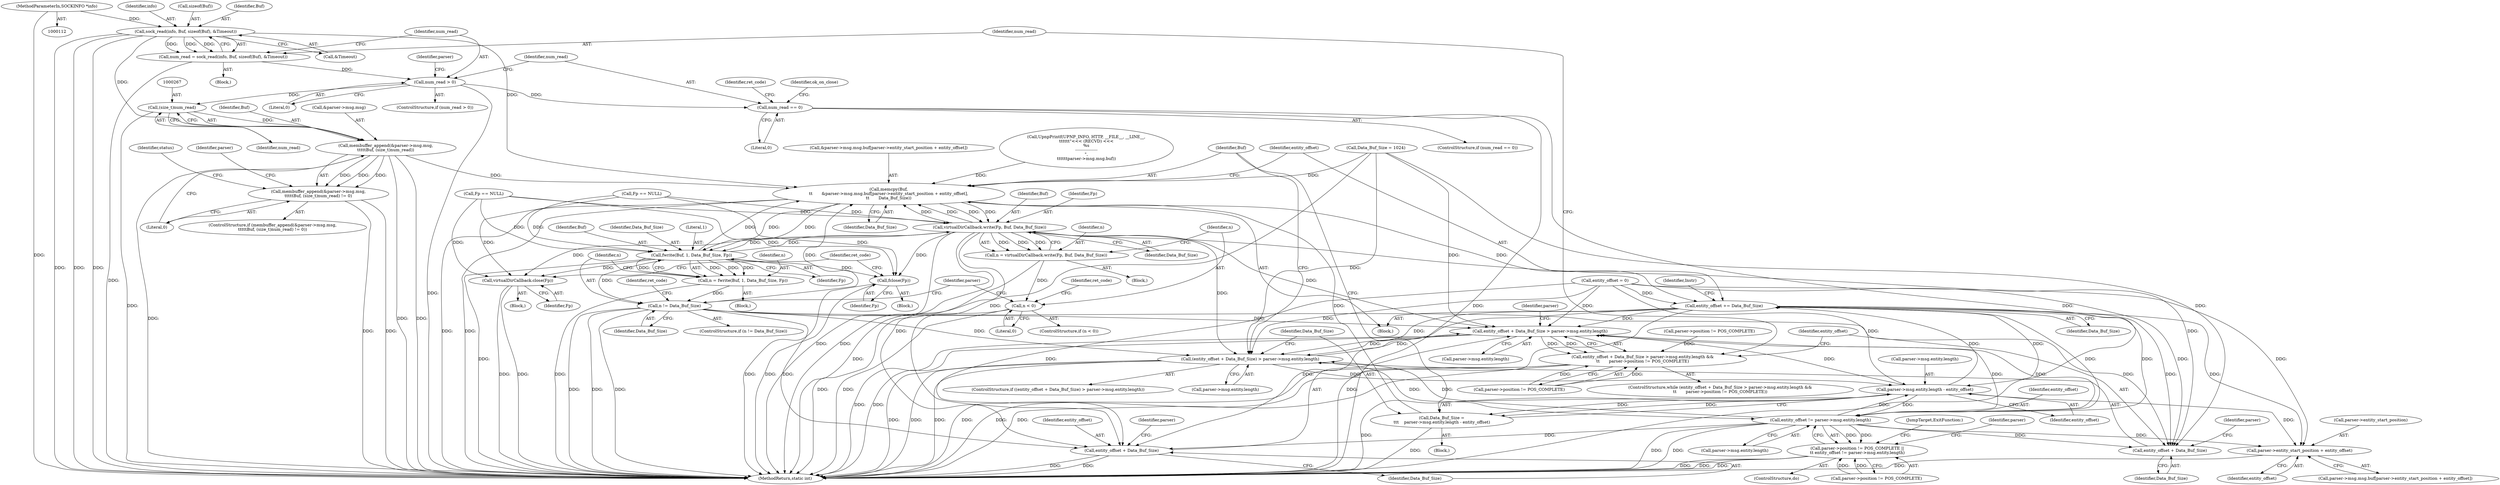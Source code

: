 digraph "0_pupnp-code_be0a01bdb83395d9f3a5ea09c1308a4f1a972cbd@API" {
"1000244" [label="(Call,sock_read(info, Buf, sizeof(Buf), &Timeout))"];
"1000114" [label="(MethodParameterIn,SOCKINFO *info)"];
"1000242" [label="(Call,num_read = sock_read(info, Buf, sizeof(Buf), &Timeout))"];
"1000252" [label="(Call,num_read > 0)"];
"1000266" [label="(Call,(size_t)num_read)"];
"1000258" [label="(Call,membuffer_append(&parser->msg.msg,\n\t\t\t\t\tBuf, (size_t)num_read))"];
"1000257" [label="(Call,membuffer_append(&parser->msg.msg,\n\t\t\t\t\tBuf, (size_t)num_read) != 0)"];
"1000383" [label="(Call,memcpy(Buf,\n\t\t       &parser->msg.msg.buf[parser->entity_start_position + entity_offset],\n\t\t       Data_Buf_Size))"];
"1000400" [label="(Call,entity_offset += Data_Buf_Size)"];
"1000225" [label="(Call,entity_offset + Data_Buf_Size > parser->msg.entity.length)"];
"1000224" [label="(Call,entity_offset + Data_Buf_Size > parser->msg.entity.length &&\n\t\t       parser->position != POS_COMPLETE)"];
"1000360" [label="(Call,(entity_offset + Data_Buf_Size) > parser->msg.entity.length)"];
"1000374" [label="(Call,parser->msg.entity.length - entity_offset)"];
"1000372" [label="(Call,Data_Buf_Size =\n\t\t\t    parser->msg.entity.length - entity_offset)"];
"1000394" [label="(Call,parser->entity_start_position + entity_offset)"];
"1000451" [label="(Call,entity_offset != parser->msg.entity.length)"];
"1000226" [label="(Call,entity_offset + Data_Buf_Size)"];
"1000361" [label="(Call,entity_offset + Data_Buf_Size)"];
"1000445" [label="(Call,parser->position != POS_COMPLETE ||\n\t\t entity_offset != parser->msg.entity.length)"];
"1000413" [label="(Call,virtualDirCallback.write(Fp, Buf, Data_Buf_Size))"];
"1000411" [label="(Call,n = virtualDirCallback.write(Fp, Buf, Data_Buf_Size))"];
"1000418" [label="(Call,n < 0)"];
"1000431" [label="(Call,fwrite(Buf, 1, Data_Buf_Size, Fp))"];
"1000429" [label="(Call,n = fwrite(Buf, 1, Data_Buf_Size, Fp))"];
"1000437" [label="(Call,n != Data_Buf_Size)"];
"1000468" [label="(Call,virtualDirCallback.close(Fp))"];
"1000472" [label="(Call,fclose(Fp))"];
"1000312" [label="(Call,num_read == 0)"];
"1000224" [label="(Call,entity_offset + Data_Buf_Size > parser->msg.entity.length &&\n\t\t       parser->position != POS_COMPLETE)"];
"1000227" [label="(Identifier,entity_offset)"];
"1000400" [label="(Call,entity_offset += Data_Buf_Size)"];
"1000241" [label="(Block,)"];
"1000438" [label="(Identifier,n)"];
"1000385" [label="(Call,&parser->msg.msg.buf[parser->entity_start_position + entity_offset])"];
"1000226" [label="(Call,entity_offset + Data_Buf_Size)"];
"1000359" [label="(ControlStructure,if ((entity_offset + Data_Buf_Size) > parser->msg.entity.length))"];
"1000420" [label="(Literal,0)"];
"1000252" [label="(Call,num_read > 0)"];
"1000367" [label="(Identifier,parser)"];
"1000416" [label="(Identifier,Data_Buf_Size)"];
"1000399" [label="(Identifier,Data_Buf_Size)"];
"1000386" [label="(Call,parser->msg.msg.buf[parser->entity_start_position + entity_offset])"];
"1000257" [label="(Call,membuffer_append(&parser->msg.msg,\n\t\t\t\t\tBuf, (size_t)num_read) != 0)"];
"1000417" [label="(ControlStructure,if (n < 0))"];
"1000442" [label="(Identifier,ret_code)"];
"1000364" [label="(Call,parser->msg.entity.length)"];
"1000472" [label="(Call,fclose(Fp))"];
"1000375" [label="(Call,parser->msg.entity.length)"];
"1000405" [label="(Identifier,Instr)"];
"1000432" [label="(Identifier,Buf)"];
"1000473" [label="(Identifier,Fp)"];
"1000371" [label="(Block,)"];
"1000175" [label="(Call,Fp == NULL)"];
"1000362" [label="(Identifier,entity_offset)"];
"1000312" [label="(Call,num_read == 0)"];
"1000268" [label="(Identifier,num_read)"];
"1000434" [label="(Identifier,Data_Buf_Size)"];
"1000225" [label="(Call,entity_offset + Data_Buf_Size > parser->msg.entity.length)"];
"1000188" [label="(Call,parser->position != POS_COMPLETE)"];
"1000246" [label="(Identifier,Buf)"];
"1000185" [label="(ControlStructure,do)"];
"1000423" [label="(Identifier,ret_code)"];
"1000460" [label="(JumpTarget,ExitFunction:)"];
"1000361" [label="(Call,entity_offset + Data_Buf_Size)"];
"1000258" [label="(Call,membuffer_append(&parser->msg.msg,\n\t\t\t\t\tBuf, (size_t)num_read))"];
"1000265" [label="(Identifier,Buf)"];
"1000253" [label="(Identifier,num_read)"];
"1000433" [label="(Literal,1)"];
"1000119" [label="(Call,Data_Buf_Size = 1024)"];
"1000429" [label="(Call,n = fwrite(Buf, 1, Data_Buf_Size, Fp))"];
"1000439" [label="(Identifier,Data_Buf_Size)"];
"1000162" [label="(Call,Fp == NULL)"];
"1000418" [label="(Call,n < 0)"];
"1000138" [label="(Call,entity_offset = 0)"];
"1000415" [label="(Identifier,Buf)"];
"1000419" [label="(Identifier,n)"];
"1000229" [label="(Call,parser->msg.entity.length)"];
"1000259" [label="(Call,&parser->msg.msg)"];
"1000382" [label="(Identifier,entity_offset)"];
"1000384" [label="(Identifier,Buf)"];
"1000245" [label="(Identifier,info)"];
"1000242" [label="(Call,num_read = sock_read(info, Buf, sizeof(Buf), &Timeout))"];
"1000446" [label="(Call,parser->position != POS_COMPLETE)"];
"1000437" [label="(Call,n != Data_Buf_Size)"];
"1000228" [label="(Identifier,Data_Buf_Size)"];
"1000232" [label="(Identifier,parser)"];
"1000412" [label="(Identifier,n)"];
"1000448" [label="(Identifier,parser)"];
"1000427" [label="(Block,)"];
"1000451" [label="(Call,entity_offset != parser->msg.entity.length)"];
"1000190" [label="(Identifier,parser)"];
"1000452" [label="(Identifier,entity_offset)"];
"1000409" [label="(Block,)"];
"1000254" [label="(Literal,0)"];
"1000114" [label="(MethodParameterIn,SOCKINFO *info)"];
"1000476" [label="(MethodReturn,static int)"];
"1000186" [label="(Block,)"];
"1000411" [label="(Call,n = virtualDirCallback.write(Fp, Buf, Data_Buf_Size))"];
"1000435" [label="(Identifier,Fp)"];
"1000383" [label="(Call,memcpy(Buf,\n\t\t       &parser->msg.msg.buf[parser->entity_start_position + entity_offset],\n\t\t       Data_Buf_Size))"];
"1000314" [label="(Literal,0)"];
"1000269" [label="(Literal,0)"];
"1000266" [label="(Call,(size_t)num_read)"];
"1000475" [label="(Identifier,ret_code)"];
"1000374" [label="(Call,parser->msg.entity.length - entity_offset)"];
"1000468" [label="(Call,virtualDirCallback.close(Fp))"];
"1000244" [label="(Call,sock_read(info, Buf, sizeof(Buf), &Timeout))"];
"1000363" [label="(Identifier,Data_Buf_Size)"];
"1000431" [label="(Call,fwrite(Buf, 1, Data_Buf_Size, Fp))"];
"1000238" [label="(Identifier,parser)"];
"1000223" [label="(ControlStructure,while (entity_offset + Data_Buf_Size > parser->msg.entity.length &&\n\t\t       parser->position != POS_COMPLETE))"];
"1000445" [label="(Call,parser->position != POS_COMPLETE ||\n\t\t entity_offset != parser->msg.entity.length)"];
"1000401" [label="(Identifier,entity_offset)"];
"1000467" [label="(Block,)"];
"1000394" [label="(Call,parser->entity_start_position + entity_offset)"];
"1000471" [label="(Block,)"];
"1000262" [label="(Identifier,parser)"];
"1000414" [label="(Identifier,Fp)"];
"1000372" [label="(Call,Data_Buf_Size =\n\t\t\t    parser->msg.entity.length - entity_offset)"];
"1000436" [label="(ControlStructure,if (n != Data_Buf_Size))"];
"1000313" [label="(Identifier,num_read)"];
"1000469" [label="(Identifier,Fp)"];
"1000247" [label="(Call,sizeof(Buf))"];
"1000251" [label="(ControlStructure,if (num_read > 0))"];
"1000256" [label="(ControlStructure,if (membuffer_append(&parser->msg.msg,\n\t\t\t\t\tBuf, (size_t)num_read) != 0))"];
"1000453" [label="(Call,parser->msg.entity.length)"];
"1000311" [label="(ControlStructure,if (num_read == 0))"];
"1000395" [label="(Call,parser->entity_start_position)"];
"1000281" [label="(Identifier,status)"];
"1000402" [label="(Identifier,Data_Buf_Size)"];
"1000236" [label="(Call,parser->position != POS_COMPLETE)"];
"1000249" [label="(Call,&Timeout)"];
"1000413" [label="(Call,virtualDirCallback.write(Fp, Buf, Data_Buf_Size))"];
"1000273" [label="(Identifier,parser)"];
"1000356" [label="(Identifier,ret_code)"];
"1000373" [label="(Identifier,Data_Buf_Size)"];
"1000319" [label="(Call,UpnpPrintf(UPNP_INFO, HTTP, __FILE__, __LINE__,\n\t\t\t\t\t\t\"<<< (RECVD) <<<\n%s\n-----------------\n\",\n\t\t\t\t\t\tparser->msg.msg.buf))"];
"1000243" [label="(Identifier,num_read)"];
"1000430" [label="(Identifier,n)"];
"1000398" [label="(Identifier,entity_offset)"];
"1000360" [label="(Call,(entity_offset + Data_Buf_Size) > parser->msg.entity.length)"];
"1000317" [label="(Identifier,ok_on_close)"];
"1000244" -> "1000242"  [label="AST: "];
"1000244" -> "1000249"  [label="CFG: "];
"1000245" -> "1000244"  [label="AST: "];
"1000246" -> "1000244"  [label="AST: "];
"1000247" -> "1000244"  [label="AST: "];
"1000249" -> "1000244"  [label="AST: "];
"1000242" -> "1000244"  [label="CFG: "];
"1000244" -> "1000476"  [label="DDG: "];
"1000244" -> "1000476"  [label="DDG: "];
"1000244" -> "1000476"  [label="DDG: "];
"1000244" -> "1000242"  [label="DDG: "];
"1000244" -> "1000242"  [label="DDG: "];
"1000244" -> "1000242"  [label="DDG: "];
"1000114" -> "1000244"  [label="DDG: "];
"1000244" -> "1000258"  [label="DDG: "];
"1000244" -> "1000383"  [label="DDG: "];
"1000114" -> "1000112"  [label="AST: "];
"1000114" -> "1000476"  [label="DDG: "];
"1000242" -> "1000241"  [label="AST: "];
"1000243" -> "1000242"  [label="AST: "];
"1000253" -> "1000242"  [label="CFG: "];
"1000242" -> "1000476"  [label="DDG: "];
"1000242" -> "1000252"  [label="DDG: "];
"1000252" -> "1000251"  [label="AST: "];
"1000252" -> "1000254"  [label="CFG: "];
"1000253" -> "1000252"  [label="AST: "];
"1000254" -> "1000252"  [label="AST: "];
"1000262" -> "1000252"  [label="CFG: "];
"1000313" -> "1000252"  [label="CFG: "];
"1000252" -> "1000476"  [label="DDG: "];
"1000252" -> "1000266"  [label="DDG: "];
"1000252" -> "1000312"  [label="DDG: "];
"1000266" -> "1000258"  [label="AST: "];
"1000266" -> "1000268"  [label="CFG: "];
"1000267" -> "1000266"  [label="AST: "];
"1000268" -> "1000266"  [label="AST: "];
"1000258" -> "1000266"  [label="CFG: "];
"1000266" -> "1000476"  [label="DDG: "];
"1000266" -> "1000258"  [label="DDG: "];
"1000258" -> "1000257"  [label="AST: "];
"1000259" -> "1000258"  [label="AST: "];
"1000265" -> "1000258"  [label="AST: "];
"1000269" -> "1000258"  [label="CFG: "];
"1000258" -> "1000476"  [label="DDG: "];
"1000258" -> "1000476"  [label="DDG: "];
"1000258" -> "1000476"  [label="DDG: "];
"1000258" -> "1000257"  [label="DDG: "];
"1000258" -> "1000257"  [label="DDG: "];
"1000258" -> "1000257"  [label="DDG: "];
"1000258" -> "1000383"  [label="DDG: "];
"1000257" -> "1000256"  [label="AST: "];
"1000257" -> "1000269"  [label="CFG: "];
"1000269" -> "1000257"  [label="AST: "];
"1000273" -> "1000257"  [label="CFG: "];
"1000281" -> "1000257"  [label="CFG: "];
"1000257" -> "1000476"  [label="DDG: "];
"1000257" -> "1000476"  [label="DDG: "];
"1000383" -> "1000186"  [label="AST: "];
"1000383" -> "1000399"  [label="CFG: "];
"1000384" -> "1000383"  [label="AST: "];
"1000385" -> "1000383"  [label="AST: "];
"1000399" -> "1000383"  [label="AST: "];
"1000401" -> "1000383"  [label="CFG: "];
"1000383" -> "1000476"  [label="DDG: "];
"1000383" -> "1000476"  [label="DDG: "];
"1000431" -> "1000383"  [label="DDG: "];
"1000413" -> "1000383"  [label="DDG: "];
"1000413" -> "1000383"  [label="DDG: "];
"1000319" -> "1000383"  [label="DDG: "];
"1000372" -> "1000383"  [label="DDG: "];
"1000119" -> "1000383"  [label="DDG: "];
"1000437" -> "1000383"  [label="DDG: "];
"1000383" -> "1000400"  [label="DDG: "];
"1000383" -> "1000413"  [label="DDG: "];
"1000383" -> "1000413"  [label="DDG: "];
"1000383" -> "1000431"  [label="DDG: "];
"1000383" -> "1000431"  [label="DDG: "];
"1000400" -> "1000186"  [label="AST: "];
"1000400" -> "1000402"  [label="CFG: "];
"1000401" -> "1000400"  [label="AST: "];
"1000402" -> "1000400"  [label="AST: "];
"1000405" -> "1000400"  [label="CFG: "];
"1000400" -> "1000476"  [label="DDG: "];
"1000400" -> "1000225"  [label="DDG: "];
"1000400" -> "1000226"  [label="DDG: "];
"1000400" -> "1000360"  [label="DDG: "];
"1000400" -> "1000361"  [label="DDG: "];
"1000400" -> "1000374"  [label="DDG: "];
"1000400" -> "1000394"  [label="DDG: "];
"1000374" -> "1000400"  [label="DDG: "];
"1000138" -> "1000400"  [label="DDG: "];
"1000451" -> "1000400"  [label="DDG: "];
"1000400" -> "1000451"  [label="DDG: "];
"1000225" -> "1000224"  [label="AST: "];
"1000225" -> "1000229"  [label="CFG: "];
"1000226" -> "1000225"  [label="AST: "];
"1000229" -> "1000225"  [label="AST: "];
"1000238" -> "1000225"  [label="CFG: "];
"1000224" -> "1000225"  [label="CFG: "];
"1000225" -> "1000476"  [label="DDG: "];
"1000225" -> "1000476"  [label="DDG: "];
"1000225" -> "1000224"  [label="DDG: "];
"1000225" -> "1000224"  [label="DDG: "];
"1000138" -> "1000225"  [label="DDG: "];
"1000451" -> "1000225"  [label="DDG: "];
"1000451" -> "1000225"  [label="DDG: "];
"1000413" -> "1000225"  [label="DDG: "];
"1000119" -> "1000225"  [label="DDG: "];
"1000437" -> "1000225"  [label="DDG: "];
"1000374" -> "1000225"  [label="DDG: "];
"1000360" -> "1000225"  [label="DDG: "];
"1000225" -> "1000360"  [label="DDG: "];
"1000224" -> "1000223"  [label="AST: "];
"1000224" -> "1000236"  [label="CFG: "];
"1000236" -> "1000224"  [label="AST: "];
"1000243" -> "1000224"  [label="CFG: "];
"1000362" -> "1000224"  [label="CFG: "];
"1000224" -> "1000476"  [label="DDG: "];
"1000224" -> "1000476"  [label="DDG: "];
"1000224" -> "1000476"  [label="DDG: "];
"1000236" -> "1000224"  [label="DDG: "];
"1000236" -> "1000224"  [label="DDG: "];
"1000188" -> "1000224"  [label="DDG: "];
"1000360" -> "1000359"  [label="AST: "];
"1000360" -> "1000364"  [label="CFG: "];
"1000361" -> "1000360"  [label="AST: "];
"1000364" -> "1000360"  [label="AST: "];
"1000373" -> "1000360"  [label="CFG: "];
"1000384" -> "1000360"  [label="CFG: "];
"1000360" -> "1000476"  [label="DDG: "];
"1000360" -> "1000476"  [label="DDG: "];
"1000360" -> "1000476"  [label="DDG: "];
"1000138" -> "1000360"  [label="DDG: "];
"1000451" -> "1000360"  [label="DDG: "];
"1000413" -> "1000360"  [label="DDG: "];
"1000119" -> "1000360"  [label="DDG: "];
"1000437" -> "1000360"  [label="DDG: "];
"1000360" -> "1000374"  [label="DDG: "];
"1000360" -> "1000451"  [label="DDG: "];
"1000374" -> "1000372"  [label="AST: "];
"1000374" -> "1000382"  [label="CFG: "];
"1000375" -> "1000374"  [label="AST: "];
"1000382" -> "1000374"  [label="AST: "];
"1000372" -> "1000374"  [label="CFG: "];
"1000374" -> "1000476"  [label="DDG: "];
"1000374" -> "1000372"  [label="DDG: "];
"1000374" -> "1000372"  [label="DDG: "];
"1000138" -> "1000374"  [label="DDG: "];
"1000451" -> "1000374"  [label="DDG: "];
"1000374" -> "1000394"  [label="DDG: "];
"1000374" -> "1000451"  [label="DDG: "];
"1000372" -> "1000371"  [label="AST: "];
"1000373" -> "1000372"  [label="AST: "];
"1000384" -> "1000372"  [label="CFG: "];
"1000372" -> "1000476"  [label="DDG: "];
"1000394" -> "1000386"  [label="AST: "];
"1000394" -> "1000398"  [label="CFG: "];
"1000395" -> "1000394"  [label="AST: "];
"1000398" -> "1000394"  [label="AST: "];
"1000386" -> "1000394"  [label="CFG: "];
"1000394" -> "1000476"  [label="DDG: "];
"1000138" -> "1000394"  [label="DDG: "];
"1000451" -> "1000394"  [label="DDG: "];
"1000451" -> "1000445"  [label="AST: "];
"1000451" -> "1000453"  [label="CFG: "];
"1000452" -> "1000451"  [label="AST: "];
"1000453" -> "1000451"  [label="AST: "];
"1000445" -> "1000451"  [label="CFG: "];
"1000451" -> "1000476"  [label="DDG: "];
"1000451" -> "1000476"  [label="DDG: "];
"1000451" -> "1000226"  [label="DDG: "];
"1000451" -> "1000361"  [label="DDG: "];
"1000451" -> "1000445"  [label="DDG: "];
"1000451" -> "1000445"  [label="DDG: "];
"1000226" -> "1000228"  [label="CFG: "];
"1000227" -> "1000226"  [label="AST: "];
"1000228" -> "1000226"  [label="AST: "];
"1000232" -> "1000226"  [label="CFG: "];
"1000226" -> "1000476"  [label="DDG: "];
"1000226" -> "1000476"  [label="DDG: "];
"1000138" -> "1000226"  [label="DDG: "];
"1000413" -> "1000226"  [label="DDG: "];
"1000119" -> "1000226"  [label="DDG: "];
"1000437" -> "1000226"  [label="DDG: "];
"1000361" -> "1000363"  [label="CFG: "];
"1000362" -> "1000361"  [label="AST: "];
"1000363" -> "1000361"  [label="AST: "];
"1000367" -> "1000361"  [label="CFG: "];
"1000138" -> "1000361"  [label="DDG: "];
"1000413" -> "1000361"  [label="DDG: "];
"1000119" -> "1000361"  [label="DDG: "];
"1000437" -> "1000361"  [label="DDG: "];
"1000445" -> "1000185"  [label="AST: "];
"1000445" -> "1000446"  [label="CFG: "];
"1000446" -> "1000445"  [label="AST: "];
"1000190" -> "1000445"  [label="CFG: "];
"1000460" -> "1000445"  [label="CFG: "];
"1000445" -> "1000476"  [label="DDG: "];
"1000445" -> "1000476"  [label="DDG: "];
"1000445" -> "1000476"  [label="DDG: "];
"1000446" -> "1000445"  [label="DDG: "];
"1000446" -> "1000445"  [label="DDG: "];
"1000413" -> "1000411"  [label="AST: "];
"1000413" -> "1000416"  [label="CFG: "];
"1000414" -> "1000413"  [label="AST: "];
"1000415" -> "1000413"  [label="AST: "];
"1000416" -> "1000413"  [label="AST: "];
"1000411" -> "1000413"  [label="CFG: "];
"1000413" -> "1000476"  [label="DDG: "];
"1000413" -> "1000476"  [label="DDG: "];
"1000413" -> "1000411"  [label="DDG: "];
"1000413" -> "1000411"  [label="DDG: "];
"1000413" -> "1000411"  [label="DDG: "];
"1000175" -> "1000413"  [label="DDG: "];
"1000431" -> "1000413"  [label="DDG: "];
"1000162" -> "1000413"  [label="DDG: "];
"1000413" -> "1000431"  [label="DDG: "];
"1000413" -> "1000468"  [label="DDG: "];
"1000413" -> "1000472"  [label="DDG: "];
"1000411" -> "1000409"  [label="AST: "];
"1000412" -> "1000411"  [label="AST: "];
"1000419" -> "1000411"  [label="CFG: "];
"1000411" -> "1000476"  [label="DDG: "];
"1000411" -> "1000418"  [label="DDG: "];
"1000418" -> "1000417"  [label="AST: "];
"1000418" -> "1000420"  [label="CFG: "];
"1000419" -> "1000418"  [label="AST: "];
"1000420" -> "1000418"  [label="AST: "];
"1000448" -> "1000418"  [label="CFG: "];
"1000423" -> "1000418"  [label="CFG: "];
"1000418" -> "1000476"  [label="DDG: "];
"1000418" -> "1000476"  [label="DDG: "];
"1000431" -> "1000429"  [label="AST: "];
"1000431" -> "1000435"  [label="CFG: "];
"1000432" -> "1000431"  [label="AST: "];
"1000433" -> "1000431"  [label="AST: "];
"1000434" -> "1000431"  [label="AST: "];
"1000435" -> "1000431"  [label="AST: "];
"1000429" -> "1000431"  [label="CFG: "];
"1000431" -> "1000476"  [label="DDG: "];
"1000431" -> "1000429"  [label="DDG: "];
"1000431" -> "1000429"  [label="DDG: "];
"1000431" -> "1000429"  [label="DDG: "];
"1000431" -> "1000429"  [label="DDG: "];
"1000175" -> "1000431"  [label="DDG: "];
"1000162" -> "1000431"  [label="DDG: "];
"1000431" -> "1000437"  [label="DDG: "];
"1000431" -> "1000468"  [label="DDG: "];
"1000431" -> "1000472"  [label="DDG: "];
"1000429" -> "1000427"  [label="AST: "];
"1000430" -> "1000429"  [label="AST: "];
"1000438" -> "1000429"  [label="CFG: "];
"1000429" -> "1000476"  [label="DDG: "];
"1000429" -> "1000437"  [label="DDG: "];
"1000437" -> "1000436"  [label="AST: "];
"1000437" -> "1000439"  [label="CFG: "];
"1000438" -> "1000437"  [label="AST: "];
"1000439" -> "1000437"  [label="AST: "];
"1000448" -> "1000437"  [label="CFG: "];
"1000442" -> "1000437"  [label="CFG: "];
"1000437" -> "1000476"  [label="DDG: "];
"1000437" -> "1000476"  [label="DDG: "];
"1000437" -> "1000476"  [label="DDG: "];
"1000468" -> "1000467"  [label="AST: "];
"1000468" -> "1000469"  [label="CFG: "];
"1000469" -> "1000468"  [label="AST: "];
"1000475" -> "1000468"  [label="CFG: "];
"1000468" -> "1000476"  [label="DDG: "];
"1000468" -> "1000476"  [label="DDG: "];
"1000175" -> "1000468"  [label="DDG: "];
"1000162" -> "1000468"  [label="DDG: "];
"1000472" -> "1000471"  [label="AST: "];
"1000472" -> "1000473"  [label="CFG: "];
"1000473" -> "1000472"  [label="AST: "];
"1000475" -> "1000472"  [label="CFG: "];
"1000472" -> "1000476"  [label="DDG: "];
"1000472" -> "1000476"  [label="DDG: "];
"1000175" -> "1000472"  [label="DDG: "];
"1000162" -> "1000472"  [label="DDG: "];
"1000312" -> "1000311"  [label="AST: "];
"1000312" -> "1000314"  [label="CFG: "];
"1000313" -> "1000312"  [label="AST: "];
"1000314" -> "1000312"  [label="AST: "];
"1000317" -> "1000312"  [label="CFG: "];
"1000356" -> "1000312"  [label="CFG: "];
"1000312" -> "1000476"  [label="DDG: "];
"1000312" -> "1000476"  [label="DDG: "];
}
